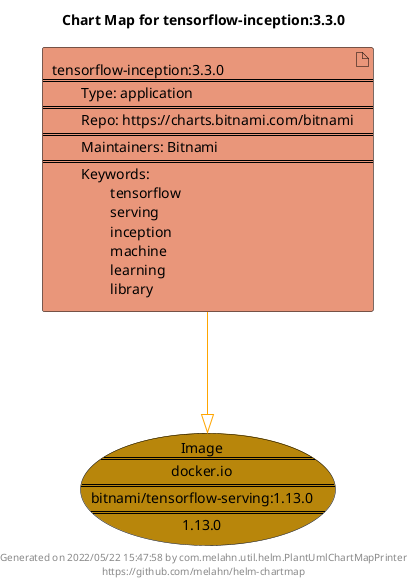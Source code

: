 @startuml
skinparam linetype ortho
skinparam backgroundColor white
skinparam usecaseBorderColor black
skinparam usecaseArrowColor LightSlateGray
skinparam artifactBorderColor black
skinparam artifactArrowColor LightSlateGray

title Chart Map for tensorflow-inception:3.3.0

'There is one referenced Helm Chart
artifact "tensorflow-inception:3.3.0\n====\n\tType: application\n====\n\tRepo: https://charts.bitnami.com/bitnami\n====\n\tMaintainers: Bitnami\n====\n\tKeywords: \n\t\ttensorflow\n\t\tserving\n\t\tinception\n\t\tmachine\n\t\tlearning\n\t\tlibrary" as tensorflow_inception_3_3_0 #DarkSalmon

'There is one referenced Docker Image
usecase "Image\n====\ndocker.io\n====\nbitnami/tensorflow-serving:1.13.0\n====\n1.13.0" as docker_io_bitnami_tensorflow_serving_1_13_0 #DarkGoldenRod

'Chart Dependencies
tensorflow_inception_3_3_0--[#orange]-|>docker_io_bitnami_tensorflow_serving_1_13_0

center footer Generated on 2022/05/22 15:47:58 by com.melahn.util.helm.PlantUmlChartMapPrinter\nhttps://github.com/melahn/helm-chartmap
@enduml

